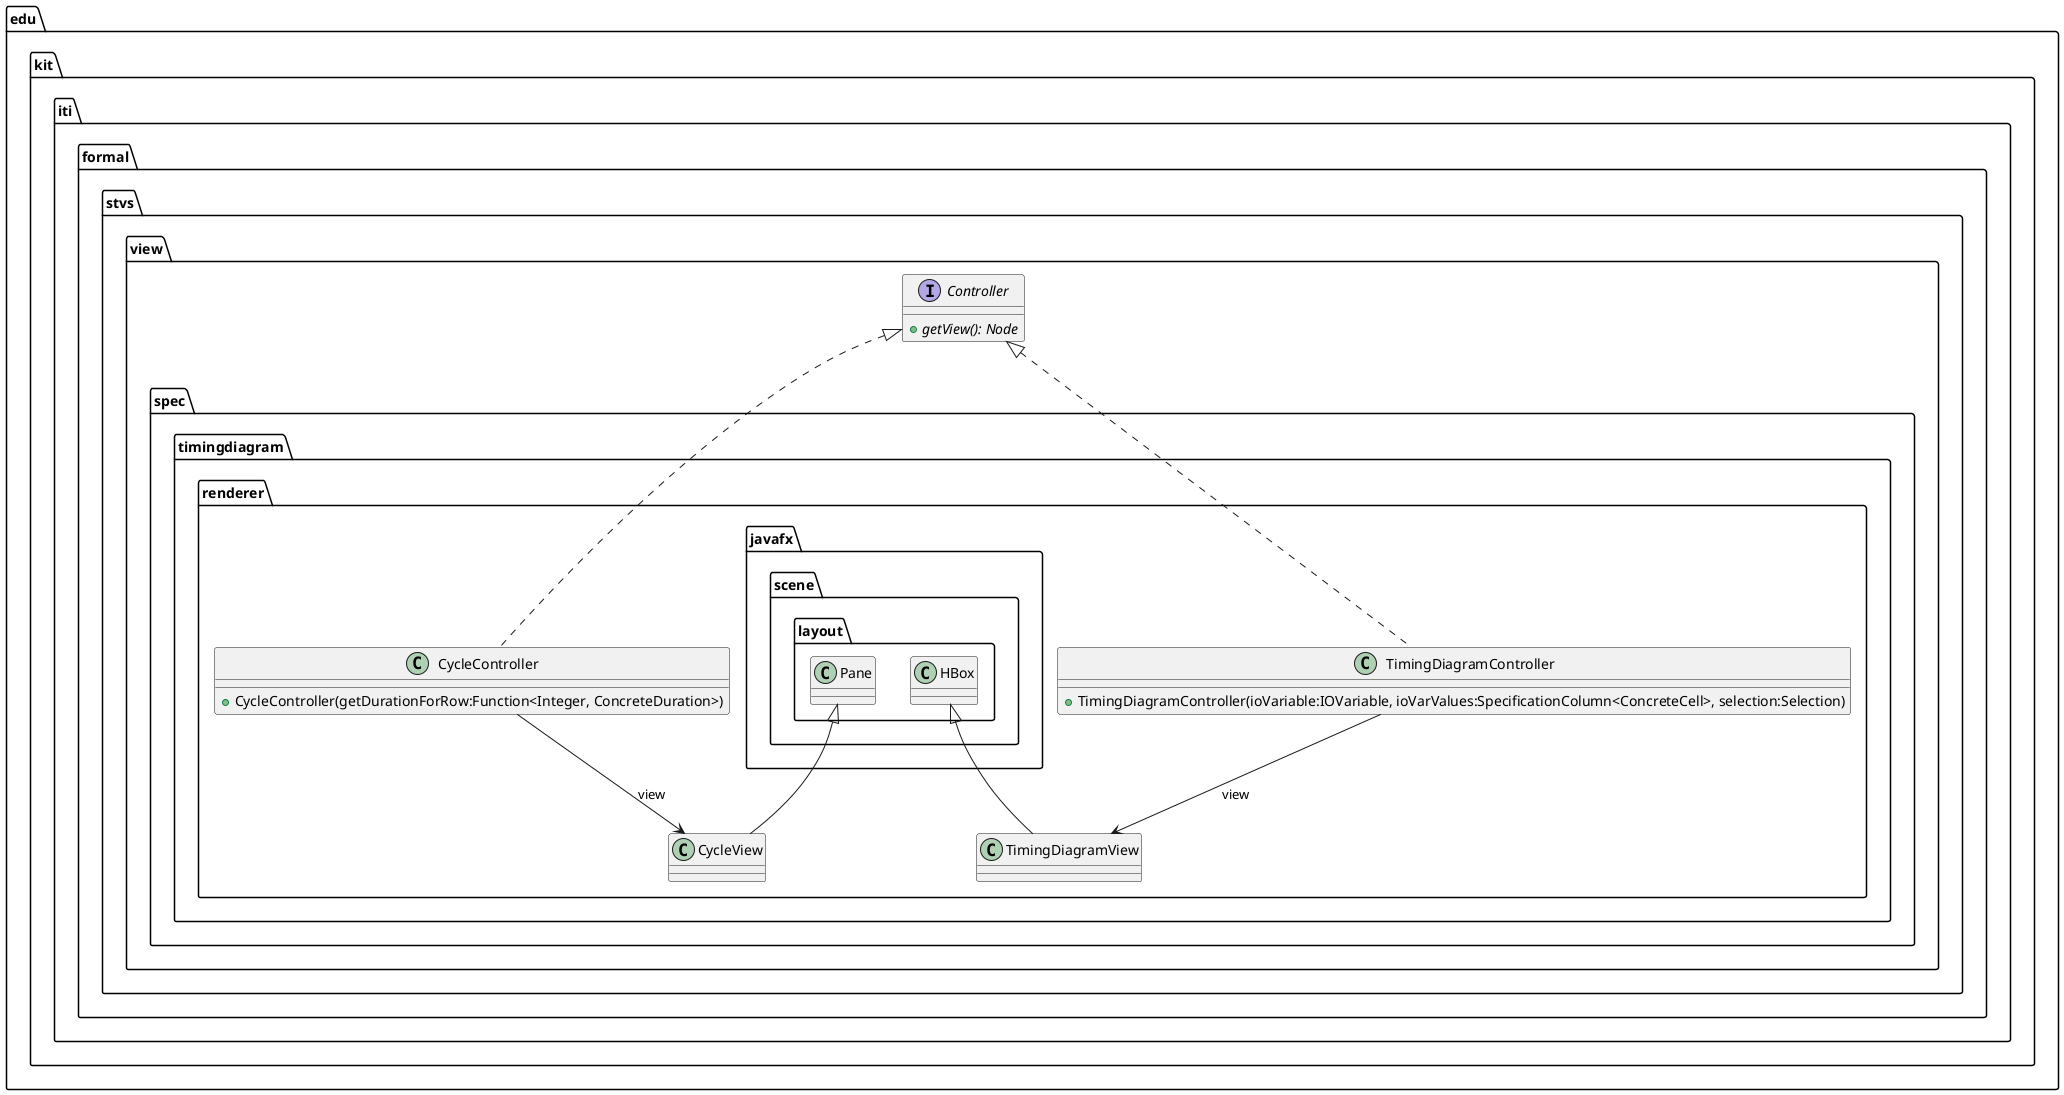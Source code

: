 @startuml

    namespace edu.kit.iti.formal.stvs.view.spec.timingdiagram.renderer {

        class CycleView {
        }

        class CycleController {
            +CycleController(getDurationForRow:Function<Integer, ConcreteDuration>)
        }

        class TimingDiagramController {
            +TimingDiagramController(ioVariable:IOVariable, ioVarValues:SpecificationColumn<ConcreteCell>, selection:Selection)
        }

        class TimingDiagramView {
        }

        class javafx.scene.layout.Pane
        javafx.scene.layout.Pane <|-- CycleView

        interface edu.kit.iti.formal.stvs.view.Controller {
            {abstract} +getView(): Node
        }
        edu.kit.iti.formal.stvs.view.Controller <|.. CycleController

        edu.kit.iti.formal.stvs.view.Controller <|.. TimingDiagramController

        class javafx.scene.layout.HBox
        javafx.scene.layout.HBox <|-- TimingDiagramView

        CycleController --> CycleView: view

        TimingDiagramController --> TimingDiagramView: view

    }

@enduml
